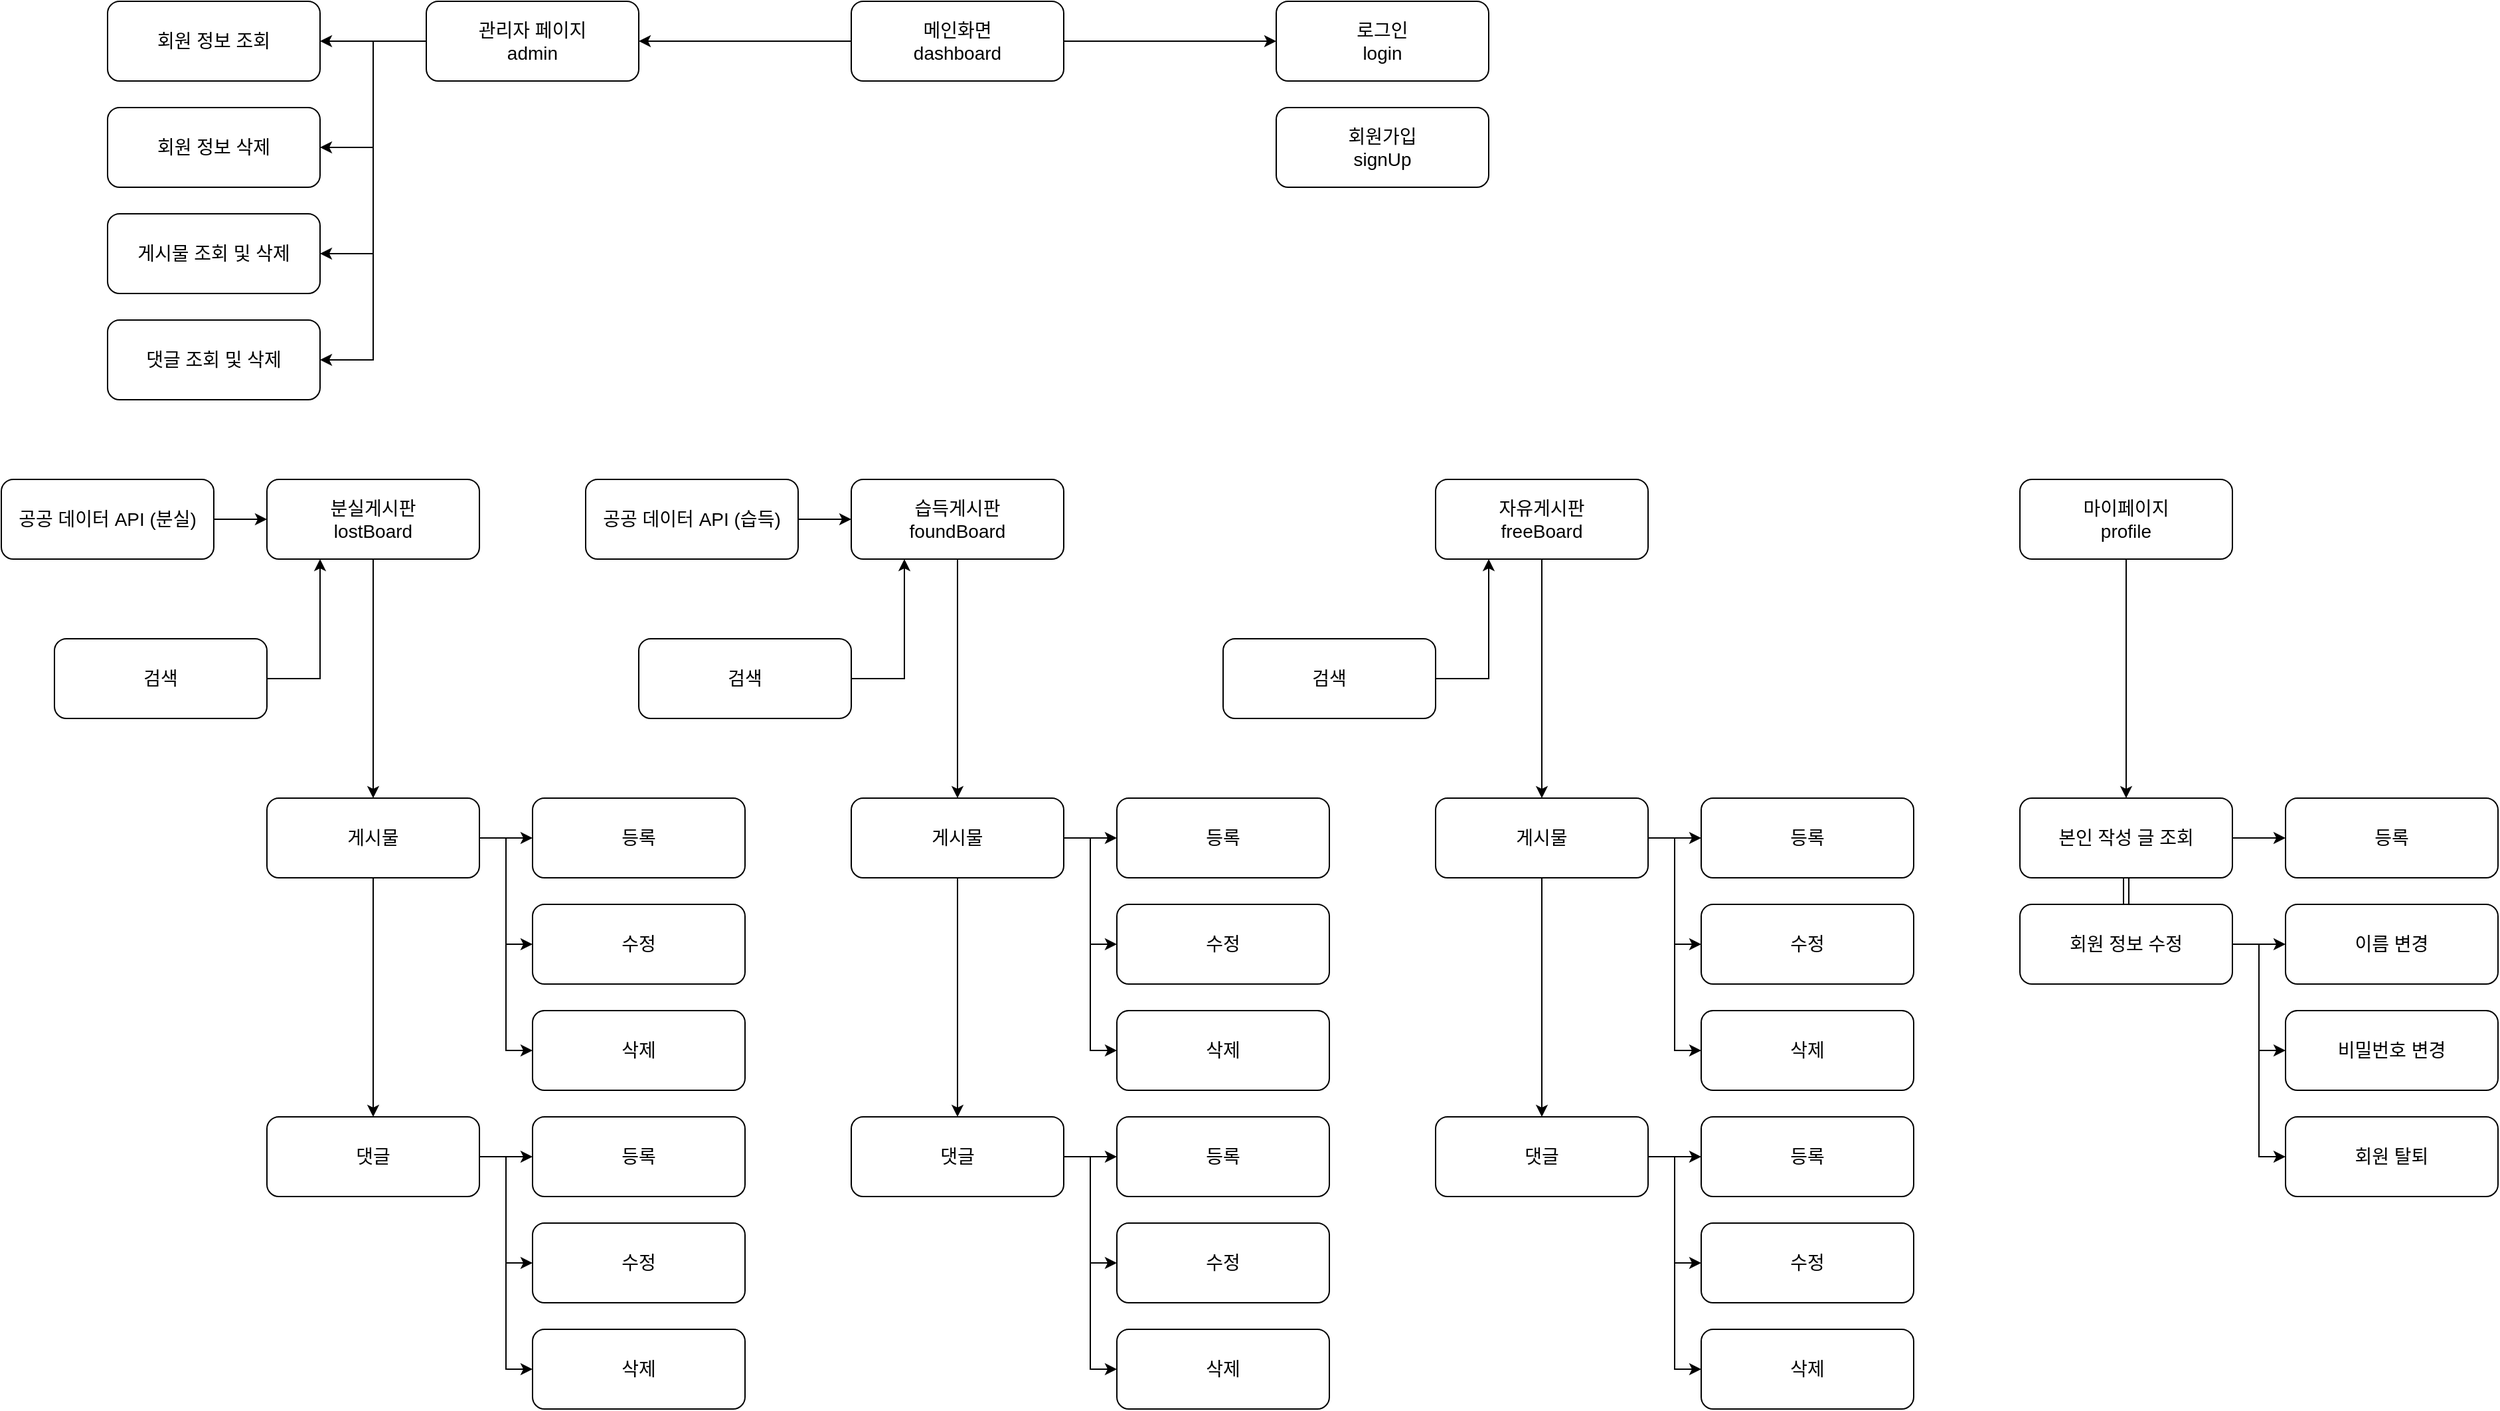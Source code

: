 <mxfile version="26.0.2">
  <diagram name="페이지-1" id="_87OChc9BNhwI5TAwqnL">
    <mxGraphModel dx="3242" dy="1466" grid="1" gridSize="10" guides="1" tooltips="1" connect="1" arrows="1" fold="1" page="1" pageScale="1" pageWidth="827" pageHeight="1169" math="0" shadow="0">
      <root>
        <mxCell id="0" />
        <mxCell id="1" parent="0" />
        <mxCell id="xvEcZ2uiqvQhT_U-qP0b-131" style="edgeStyle=orthogonalEdgeStyle;rounded=0;orthogonalLoop=1;jettySize=auto;html=1;exitX=0;exitY=0.5;exitDx=0;exitDy=0;entryX=1;entryY=0.5;entryDx=0;entryDy=0;" edge="1" parent="1" source="xvEcZ2uiqvQhT_U-qP0b-1" target="xvEcZ2uiqvQhT_U-qP0b-95">
          <mxGeometry relative="1" as="geometry" />
        </mxCell>
        <mxCell id="xvEcZ2uiqvQhT_U-qP0b-136" style="edgeStyle=orthogonalEdgeStyle;rounded=0;orthogonalLoop=1;jettySize=auto;html=1;exitX=1;exitY=0.5;exitDx=0;exitDy=0;entryX=0;entryY=0.5;entryDx=0;entryDy=0;" edge="1" parent="1" source="xvEcZ2uiqvQhT_U-qP0b-1" target="xvEcZ2uiqvQhT_U-qP0b-101">
          <mxGeometry relative="1" as="geometry" />
        </mxCell>
        <mxCell id="xvEcZ2uiqvQhT_U-qP0b-1" value="&lt;font style=&quot;font-size: 14px;&quot;&gt;메인화면&lt;/font&gt;&lt;div&gt;&lt;font style=&quot;font-size: 14px;&quot;&gt;dashboard&lt;/font&gt;&lt;/div&gt;" style="rounded=1;whiteSpace=wrap;html=1;" vertex="1" parent="1">
          <mxGeometry x="320" y="370" width="160" height="60" as="geometry" />
        </mxCell>
        <mxCell id="xvEcZ2uiqvQhT_U-qP0b-132" style="edgeStyle=orthogonalEdgeStyle;rounded=0;orthogonalLoop=1;jettySize=auto;html=1;exitX=0;exitY=0.5;exitDx=0;exitDy=0;entryX=1;entryY=0.5;entryDx=0;entryDy=0;" edge="1" parent="1" source="xvEcZ2uiqvQhT_U-qP0b-95" target="xvEcZ2uiqvQhT_U-qP0b-97">
          <mxGeometry relative="1" as="geometry" />
        </mxCell>
        <mxCell id="xvEcZ2uiqvQhT_U-qP0b-133" style="edgeStyle=orthogonalEdgeStyle;rounded=0;orthogonalLoop=1;jettySize=auto;html=1;exitX=0;exitY=0.5;exitDx=0;exitDy=0;entryX=1;entryY=0.5;entryDx=0;entryDy=0;" edge="1" parent="1" source="xvEcZ2uiqvQhT_U-qP0b-95" target="xvEcZ2uiqvQhT_U-qP0b-98">
          <mxGeometry relative="1" as="geometry" />
        </mxCell>
        <mxCell id="xvEcZ2uiqvQhT_U-qP0b-134" style="edgeStyle=orthogonalEdgeStyle;rounded=0;orthogonalLoop=1;jettySize=auto;html=1;exitX=0;exitY=0.5;exitDx=0;exitDy=0;entryX=1;entryY=0.5;entryDx=0;entryDy=0;" edge="1" parent="1" source="xvEcZ2uiqvQhT_U-qP0b-95" target="xvEcZ2uiqvQhT_U-qP0b-99">
          <mxGeometry relative="1" as="geometry" />
        </mxCell>
        <mxCell id="xvEcZ2uiqvQhT_U-qP0b-135" style="edgeStyle=orthogonalEdgeStyle;rounded=0;orthogonalLoop=1;jettySize=auto;html=1;exitX=0;exitY=0.5;exitDx=0;exitDy=0;entryX=1;entryY=0.5;entryDx=0;entryDy=0;" edge="1" parent="1" source="xvEcZ2uiqvQhT_U-qP0b-95" target="xvEcZ2uiqvQhT_U-qP0b-100">
          <mxGeometry relative="1" as="geometry" />
        </mxCell>
        <mxCell id="xvEcZ2uiqvQhT_U-qP0b-95" value="&lt;span style=&quot;font-size: 14px;&quot;&gt;관리자 페이지&lt;/span&gt;&lt;div&gt;&lt;span style=&quot;font-size: 14px;&quot;&gt;admin&lt;/span&gt;&lt;/div&gt;" style="rounded=1;whiteSpace=wrap;html=1;" vertex="1" parent="1">
          <mxGeometry y="370" width="160" height="60" as="geometry" />
        </mxCell>
        <mxCell id="xvEcZ2uiqvQhT_U-qP0b-97" value="&lt;span style=&quot;font-size: 14px;&quot;&gt;회원 정보 조회&lt;/span&gt;" style="rounded=1;whiteSpace=wrap;html=1;" vertex="1" parent="1">
          <mxGeometry x="-240" y="370" width="160" height="60" as="geometry" />
        </mxCell>
        <mxCell id="xvEcZ2uiqvQhT_U-qP0b-98" value="&lt;span style=&quot;font-size: 14px;&quot;&gt;회원 정보 삭제&lt;/span&gt;" style="rounded=1;whiteSpace=wrap;html=1;" vertex="1" parent="1">
          <mxGeometry x="-240" y="450" width="160" height="60" as="geometry" />
        </mxCell>
        <mxCell id="xvEcZ2uiqvQhT_U-qP0b-99" value="&lt;span style=&quot;font-size: 14px;&quot;&gt;게시물 조회 및 삭제&lt;/span&gt;" style="rounded=1;whiteSpace=wrap;html=1;" vertex="1" parent="1">
          <mxGeometry x="-240" y="530" width="160" height="60" as="geometry" />
        </mxCell>
        <mxCell id="xvEcZ2uiqvQhT_U-qP0b-100" value="&lt;span style=&quot;font-size: 14px;&quot;&gt;댓글 조회 및 삭제&lt;/span&gt;" style="rounded=1;whiteSpace=wrap;html=1;" vertex="1" parent="1">
          <mxGeometry x="-240" y="610" width="160" height="60" as="geometry" />
        </mxCell>
        <mxCell id="xvEcZ2uiqvQhT_U-qP0b-101" value="&lt;span style=&quot;font-size: 14px;&quot;&gt;로그인&lt;/span&gt;&lt;div&gt;&lt;span style=&quot;font-size: 14px;&quot;&gt;login&lt;/span&gt;&lt;/div&gt;" style="rounded=1;whiteSpace=wrap;html=1;" vertex="1" parent="1">
          <mxGeometry x="640" y="370" width="160" height="60" as="geometry" />
        </mxCell>
        <mxCell id="xvEcZ2uiqvQhT_U-qP0b-102" value="&lt;span style=&quot;font-size: 14px;&quot;&gt;회원가입&lt;/span&gt;&lt;div&gt;&lt;span style=&quot;font-size: 14px;&quot;&gt;signUp&lt;/span&gt;&lt;/div&gt;" style="rounded=1;whiteSpace=wrap;html=1;" vertex="1" parent="1">
          <mxGeometry x="640" y="450" width="160" height="60" as="geometry" />
        </mxCell>
        <mxCell id="xvEcZ2uiqvQhT_U-qP0b-181" style="edgeStyle=orthogonalEdgeStyle;rounded=0;orthogonalLoop=1;jettySize=auto;html=1;exitX=0.5;exitY=1;exitDx=0;exitDy=0;entryX=0.5;entryY=0;entryDx=0;entryDy=0;" edge="1" parent="1" source="xvEcZ2uiqvQhT_U-qP0b-103" target="xvEcZ2uiqvQhT_U-qP0b-107">
          <mxGeometry relative="1" as="geometry" />
        </mxCell>
        <mxCell id="xvEcZ2uiqvQhT_U-qP0b-103" value="&lt;span style=&quot;font-size: 14px;&quot;&gt;분실게시판&lt;/span&gt;&lt;div&gt;&lt;span style=&quot;font-size: 14px;&quot;&gt;lostBoard&lt;/span&gt;&lt;/div&gt;" style="rounded=1;whiteSpace=wrap;html=1;" vertex="1" parent="1">
          <mxGeometry x="-120" y="730" width="160" height="60" as="geometry" />
        </mxCell>
        <mxCell id="xvEcZ2uiqvQhT_U-qP0b-104" value="&lt;span style=&quot;font-size: 14px;&quot;&gt;삭제&lt;/span&gt;" style="rounded=1;whiteSpace=wrap;html=1;" vertex="1" parent="1">
          <mxGeometry x="80" y="1130" width="160" height="60" as="geometry" />
        </mxCell>
        <mxCell id="xvEcZ2uiqvQhT_U-qP0b-105" value="&lt;span style=&quot;font-size: 14px;&quot;&gt;등록&lt;/span&gt;" style="rounded=1;whiteSpace=wrap;html=1;" vertex="1" parent="1">
          <mxGeometry x="80" y="970" width="160" height="60" as="geometry" />
        </mxCell>
        <mxCell id="xvEcZ2uiqvQhT_U-qP0b-106" value="&lt;span style=&quot;font-size: 14px;&quot;&gt;수정&lt;/span&gt;" style="rounded=1;whiteSpace=wrap;html=1;" vertex="1" parent="1">
          <mxGeometry x="80" y="1050" width="160" height="60" as="geometry" />
        </mxCell>
        <mxCell id="xvEcZ2uiqvQhT_U-qP0b-182" style="edgeStyle=orthogonalEdgeStyle;rounded=0;orthogonalLoop=1;jettySize=auto;html=1;exitX=0.5;exitY=1;exitDx=0;exitDy=0;entryX=0.5;entryY=0;entryDx=0;entryDy=0;" edge="1" parent="1" source="xvEcZ2uiqvQhT_U-qP0b-107" target="xvEcZ2uiqvQhT_U-qP0b-111">
          <mxGeometry relative="1" as="geometry" />
        </mxCell>
        <mxCell id="xvEcZ2uiqvQhT_U-qP0b-183" style="edgeStyle=orthogonalEdgeStyle;rounded=0;orthogonalLoop=1;jettySize=auto;html=1;exitX=1;exitY=0.5;exitDx=0;exitDy=0;entryX=0;entryY=0.5;entryDx=0;entryDy=0;" edge="1" parent="1" source="xvEcZ2uiqvQhT_U-qP0b-107" target="xvEcZ2uiqvQhT_U-qP0b-105">
          <mxGeometry relative="1" as="geometry" />
        </mxCell>
        <mxCell id="xvEcZ2uiqvQhT_U-qP0b-184" style="edgeStyle=orthogonalEdgeStyle;rounded=0;orthogonalLoop=1;jettySize=auto;html=1;exitX=1;exitY=0.5;exitDx=0;exitDy=0;entryX=0;entryY=0.5;entryDx=0;entryDy=0;" edge="1" parent="1" source="xvEcZ2uiqvQhT_U-qP0b-107" target="xvEcZ2uiqvQhT_U-qP0b-106">
          <mxGeometry relative="1" as="geometry" />
        </mxCell>
        <mxCell id="xvEcZ2uiqvQhT_U-qP0b-185" style="edgeStyle=orthogonalEdgeStyle;rounded=0;orthogonalLoop=1;jettySize=auto;html=1;exitX=1;exitY=0.5;exitDx=0;exitDy=0;entryX=0;entryY=0.5;entryDx=0;entryDy=0;" edge="1" parent="1" source="xvEcZ2uiqvQhT_U-qP0b-107" target="xvEcZ2uiqvQhT_U-qP0b-104">
          <mxGeometry relative="1" as="geometry" />
        </mxCell>
        <mxCell id="xvEcZ2uiqvQhT_U-qP0b-107" value="&lt;span style=&quot;font-size: 14px;&quot;&gt;게시물&lt;/span&gt;" style="rounded=1;whiteSpace=wrap;html=1;" vertex="1" parent="1">
          <mxGeometry x="-120" y="970" width="160" height="60" as="geometry" />
        </mxCell>
        <mxCell id="xvEcZ2uiqvQhT_U-qP0b-108" value="&lt;span style=&quot;font-size: 14px;&quot;&gt;삭제&lt;/span&gt;" style="rounded=1;whiteSpace=wrap;html=1;" vertex="1" parent="1">
          <mxGeometry x="80" y="1370" width="160" height="60" as="geometry" />
        </mxCell>
        <mxCell id="xvEcZ2uiqvQhT_U-qP0b-109" value="&lt;span style=&quot;font-size: 14px;&quot;&gt;등록&lt;/span&gt;" style="rounded=1;whiteSpace=wrap;html=1;" vertex="1" parent="1">
          <mxGeometry x="80" y="1210" width="160" height="60" as="geometry" />
        </mxCell>
        <mxCell id="xvEcZ2uiqvQhT_U-qP0b-110" value="&lt;span style=&quot;font-size: 14px;&quot;&gt;수정&lt;/span&gt;" style="rounded=1;whiteSpace=wrap;html=1;" vertex="1" parent="1">
          <mxGeometry x="80" y="1290" width="160" height="60" as="geometry" />
        </mxCell>
        <mxCell id="xvEcZ2uiqvQhT_U-qP0b-186" style="edgeStyle=orthogonalEdgeStyle;rounded=0;orthogonalLoop=1;jettySize=auto;html=1;exitX=1;exitY=0.5;exitDx=0;exitDy=0;entryX=0;entryY=0.5;entryDx=0;entryDy=0;" edge="1" parent="1" source="xvEcZ2uiqvQhT_U-qP0b-111" target="xvEcZ2uiqvQhT_U-qP0b-109">
          <mxGeometry relative="1" as="geometry" />
        </mxCell>
        <mxCell id="xvEcZ2uiqvQhT_U-qP0b-187" style="edgeStyle=orthogonalEdgeStyle;rounded=0;orthogonalLoop=1;jettySize=auto;html=1;exitX=1;exitY=0.5;exitDx=0;exitDy=0;entryX=0;entryY=0.5;entryDx=0;entryDy=0;" edge="1" parent="1" source="xvEcZ2uiqvQhT_U-qP0b-111" target="xvEcZ2uiqvQhT_U-qP0b-110">
          <mxGeometry relative="1" as="geometry" />
        </mxCell>
        <mxCell id="xvEcZ2uiqvQhT_U-qP0b-188" style="edgeStyle=orthogonalEdgeStyle;rounded=0;orthogonalLoop=1;jettySize=auto;html=1;exitX=1;exitY=0.5;exitDx=0;exitDy=0;entryX=0;entryY=0.5;entryDx=0;entryDy=0;" edge="1" parent="1" source="xvEcZ2uiqvQhT_U-qP0b-111" target="xvEcZ2uiqvQhT_U-qP0b-108">
          <mxGeometry relative="1" as="geometry" />
        </mxCell>
        <mxCell id="xvEcZ2uiqvQhT_U-qP0b-111" value="&lt;span style=&quot;font-size: 14px;&quot;&gt;댓글&lt;/span&gt;" style="rounded=1;whiteSpace=wrap;html=1;" vertex="1" parent="1">
          <mxGeometry x="-120" y="1210" width="160" height="60" as="geometry" />
        </mxCell>
        <mxCell id="xvEcZ2uiqvQhT_U-qP0b-189" style="edgeStyle=orthogonalEdgeStyle;rounded=0;orthogonalLoop=1;jettySize=auto;html=1;exitX=0.5;exitY=1;exitDx=0;exitDy=0;entryX=0.5;entryY=0;entryDx=0;entryDy=0;" edge="1" parent="1" source="xvEcZ2uiqvQhT_U-qP0b-142" target="xvEcZ2uiqvQhT_U-qP0b-146">
          <mxGeometry relative="1" as="geometry" />
        </mxCell>
        <mxCell id="xvEcZ2uiqvQhT_U-qP0b-142" value="&lt;span style=&quot;font-size: 14px;&quot;&gt;습득게시판&lt;/span&gt;&lt;div&gt;&lt;span style=&quot;font-size: 14px;&quot;&gt;foundBoard&lt;/span&gt;&lt;/div&gt;" style="rounded=1;whiteSpace=wrap;html=1;" vertex="1" parent="1">
          <mxGeometry x="320" y="730" width="160" height="60" as="geometry" />
        </mxCell>
        <mxCell id="xvEcZ2uiqvQhT_U-qP0b-143" value="&lt;span style=&quot;font-size: 14px;&quot;&gt;삭제&lt;/span&gt;" style="rounded=1;whiteSpace=wrap;html=1;" vertex="1" parent="1">
          <mxGeometry x="520" y="1130" width="160" height="60" as="geometry" />
        </mxCell>
        <mxCell id="xvEcZ2uiqvQhT_U-qP0b-144" value="&lt;span style=&quot;font-size: 14px;&quot;&gt;등록&lt;/span&gt;" style="rounded=1;whiteSpace=wrap;html=1;" vertex="1" parent="1">
          <mxGeometry x="520" y="970" width="160" height="60" as="geometry" />
        </mxCell>
        <mxCell id="xvEcZ2uiqvQhT_U-qP0b-145" value="&lt;span style=&quot;font-size: 14px;&quot;&gt;수정&lt;/span&gt;" style="rounded=1;whiteSpace=wrap;html=1;" vertex="1" parent="1">
          <mxGeometry x="520" y="1050" width="160" height="60" as="geometry" />
        </mxCell>
        <mxCell id="xvEcZ2uiqvQhT_U-qP0b-190" style="edgeStyle=orthogonalEdgeStyle;rounded=0;orthogonalLoop=1;jettySize=auto;html=1;exitX=0.5;exitY=1;exitDx=0;exitDy=0;entryX=0.5;entryY=0;entryDx=0;entryDy=0;" edge="1" parent="1" source="xvEcZ2uiqvQhT_U-qP0b-146" target="xvEcZ2uiqvQhT_U-qP0b-150">
          <mxGeometry relative="1" as="geometry" />
        </mxCell>
        <mxCell id="xvEcZ2uiqvQhT_U-qP0b-191" style="edgeStyle=orthogonalEdgeStyle;rounded=0;orthogonalLoop=1;jettySize=auto;html=1;exitX=1;exitY=0.5;exitDx=0;exitDy=0;entryX=0;entryY=0.5;entryDx=0;entryDy=0;" edge="1" parent="1" source="xvEcZ2uiqvQhT_U-qP0b-146" target="xvEcZ2uiqvQhT_U-qP0b-144">
          <mxGeometry relative="1" as="geometry" />
        </mxCell>
        <mxCell id="xvEcZ2uiqvQhT_U-qP0b-192" style="edgeStyle=orthogonalEdgeStyle;rounded=0;orthogonalLoop=1;jettySize=auto;html=1;exitX=1;exitY=0.5;exitDx=0;exitDy=0;entryX=0;entryY=0.5;entryDx=0;entryDy=0;" edge="1" parent="1" source="xvEcZ2uiqvQhT_U-qP0b-146" target="xvEcZ2uiqvQhT_U-qP0b-145">
          <mxGeometry relative="1" as="geometry" />
        </mxCell>
        <mxCell id="xvEcZ2uiqvQhT_U-qP0b-193" style="edgeStyle=orthogonalEdgeStyle;rounded=0;orthogonalLoop=1;jettySize=auto;html=1;exitX=1;exitY=0.5;exitDx=0;exitDy=0;entryX=0;entryY=0.5;entryDx=0;entryDy=0;" edge="1" parent="1" source="xvEcZ2uiqvQhT_U-qP0b-146" target="xvEcZ2uiqvQhT_U-qP0b-143">
          <mxGeometry relative="1" as="geometry" />
        </mxCell>
        <mxCell id="xvEcZ2uiqvQhT_U-qP0b-146" value="&lt;span style=&quot;font-size: 14px;&quot;&gt;게시물&lt;/span&gt;" style="rounded=1;whiteSpace=wrap;html=1;" vertex="1" parent="1">
          <mxGeometry x="320" y="970" width="160" height="60" as="geometry" />
        </mxCell>
        <mxCell id="xvEcZ2uiqvQhT_U-qP0b-147" value="&lt;span style=&quot;font-size: 14px;&quot;&gt;삭제&lt;/span&gt;" style="rounded=1;whiteSpace=wrap;html=1;" vertex="1" parent="1">
          <mxGeometry x="520" y="1370" width="160" height="60" as="geometry" />
        </mxCell>
        <mxCell id="xvEcZ2uiqvQhT_U-qP0b-148" value="&lt;span style=&quot;font-size: 14px;&quot;&gt;등록&lt;/span&gt;" style="rounded=1;whiteSpace=wrap;html=1;" vertex="1" parent="1">
          <mxGeometry x="520" y="1210" width="160" height="60" as="geometry" />
        </mxCell>
        <mxCell id="xvEcZ2uiqvQhT_U-qP0b-149" value="&lt;span style=&quot;font-size: 14px;&quot;&gt;수정&lt;/span&gt;" style="rounded=1;whiteSpace=wrap;html=1;" vertex="1" parent="1">
          <mxGeometry x="520" y="1290" width="160" height="60" as="geometry" />
        </mxCell>
        <mxCell id="xvEcZ2uiqvQhT_U-qP0b-194" style="edgeStyle=orthogonalEdgeStyle;rounded=0;orthogonalLoop=1;jettySize=auto;html=1;exitX=1;exitY=0.5;exitDx=0;exitDy=0;entryX=0;entryY=0.5;entryDx=0;entryDy=0;" edge="1" parent="1" source="xvEcZ2uiqvQhT_U-qP0b-150" target="xvEcZ2uiqvQhT_U-qP0b-148">
          <mxGeometry relative="1" as="geometry" />
        </mxCell>
        <mxCell id="xvEcZ2uiqvQhT_U-qP0b-195" style="edgeStyle=orthogonalEdgeStyle;rounded=0;orthogonalLoop=1;jettySize=auto;html=1;exitX=1;exitY=0.5;exitDx=0;exitDy=0;entryX=0;entryY=0.5;entryDx=0;entryDy=0;" edge="1" parent="1" source="xvEcZ2uiqvQhT_U-qP0b-150" target="xvEcZ2uiqvQhT_U-qP0b-149">
          <mxGeometry relative="1" as="geometry" />
        </mxCell>
        <mxCell id="xvEcZ2uiqvQhT_U-qP0b-196" style="edgeStyle=orthogonalEdgeStyle;rounded=0;orthogonalLoop=1;jettySize=auto;html=1;exitX=1;exitY=0.5;exitDx=0;exitDy=0;entryX=0;entryY=0.5;entryDx=0;entryDy=0;" edge="1" parent="1" source="xvEcZ2uiqvQhT_U-qP0b-150" target="xvEcZ2uiqvQhT_U-qP0b-147">
          <mxGeometry relative="1" as="geometry" />
        </mxCell>
        <mxCell id="xvEcZ2uiqvQhT_U-qP0b-150" value="&lt;span style=&quot;font-size: 14px;&quot;&gt;댓글&lt;/span&gt;" style="rounded=1;whiteSpace=wrap;html=1;" vertex="1" parent="1">
          <mxGeometry x="320" y="1210" width="160" height="60" as="geometry" />
        </mxCell>
        <mxCell id="xvEcZ2uiqvQhT_U-qP0b-197" style="edgeStyle=orthogonalEdgeStyle;rounded=0;orthogonalLoop=1;jettySize=auto;html=1;exitX=0.5;exitY=1;exitDx=0;exitDy=0;entryX=0.5;entryY=0;entryDx=0;entryDy=0;" edge="1" parent="1" source="xvEcZ2uiqvQhT_U-qP0b-151" target="xvEcZ2uiqvQhT_U-qP0b-155">
          <mxGeometry relative="1" as="geometry" />
        </mxCell>
        <mxCell id="xvEcZ2uiqvQhT_U-qP0b-151" value="&lt;span style=&quot;font-size: 14px;&quot;&gt;자유게시판&lt;/span&gt;&lt;div&gt;&lt;span style=&quot;font-size: 14px;&quot;&gt;freeBoard&lt;/span&gt;&lt;/div&gt;" style="rounded=1;whiteSpace=wrap;html=1;" vertex="1" parent="1">
          <mxGeometry x="760" y="730" width="160" height="60" as="geometry" />
        </mxCell>
        <mxCell id="xvEcZ2uiqvQhT_U-qP0b-152" value="&lt;span style=&quot;font-size: 14px;&quot;&gt;삭제&lt;/span&gt;" style="rounded=1;whiteSpace=wrap;html=1;" vertex="1" parent="1">
          <mxGeometry x="960" y="1130" width="160" height="60" as="geometry" />
        </mxCell>
        <mxCell id="xvEcZ2uiqvQhT_U-qP0b-153" value="&lt;span style=&quot;font-size: 14px;&quot;&gt;등록&lt;/span&gt;" style="rounded=1;whiteSpace=wrap;html=1;" vertex="1" parent="1">
          <mxGeometry x="960" y="970" width="160" height="60" as="geometry" />
        </mxCell>
        <mxCell id="xvEcZ2uiqvQhT_U-qP0b-154" value="&lt;span style=&quot;font-size: 14px;&quot;&gt;수정&lt;/span&gt;" style="rounded=1;whiteSpace=wrap;html=1;" vertex="1" parent="1">
          <mxGeometry x="960" y="1050" width="160" height="60" as="geometry" />
        </mxCell>
        <mxCell id="xvEcZ2uiqvQhT_U-qP0b-198" style="edgeStyle=orthogonalEdgeStyle;rounded=0;orthogonalLoop=1;jettySize=auto;html=1;exitX=0.5;exitY=1;exitDx=0;exitDy=0;entryX=0.5;entryY=0;entryDx=0;entryDy=0;" edge="1" parent="1" source="xvEcZ2uiqvQhT_U-qP0b-155" target="xvEcZ2uiqvQhT_U-qP0b-159">
          <mxGeometry relative="1" as="geometry" />
        </mxCell>
        <mxCell id="xvEcZ2uiqvQhT_U-qP0b-199" style="edgeStyle=orthogonalEdgeStyle;rounded=0;orthogonalLoop=1;jettySize=auto;html=1;exitX=1;exitY=0.5;exitDx=0;exitDy=0;entryX=0;entryY=0.5;entryDx=0;entryDy=0;" edge="1" parent="1" source="xvEcZ2uiqvQhT_U-qP0b-155" target="xvEcZ2uiqvQhT_U-qP0b-153">
          <mxGeometry relative="1" as="geometry" />
        </mxCell>
        <mxCell id="xvEcZ2uiqvQhT_U-qP0b-200" style="edgeStyle=orthogonalEdgeStyle;rounded=0;orthogonalLoop=1;jettySize=auto;html=1;exitX=1;exitY=0.5;exitDx=0;exitDy=0;entryX=0;entryY=0.5;entryDx=0;entryDy=0;" edge="1" parent="1" source="xvEcZ2uiqvQhT_U-qP0b-155" target="xvEcZ2uiqvQhT_U-qP0b-154">
          <mxGeometry relative="1" as="geometry" />
        </mxCell>
        <mxCell id="xvEcZ2uiqvQhT_U-qP0b-201" style="edgeStyle=orthogonalEdgeStyle;rounded=0;orthogonalLoop=1;jettySize=auto;html=1;exitX=1;exitY=0.5;exitDx=0;exitDy=0;entryX=0;entryY=0.5;entryDx=0;entryDy=0;" edge="1" parent="1" source="xvEcZ2uiqvQhT_U-qP0b-155" target="xvEcZ2uiqvQhT_U-qP0b-152">
          <mxGeometry relative="1" as="geometry" />
        </mxCell>
        <mxCell id="xvEcZ2uiqvQhT_U-qP0b-155" value="&lt;span style=&quot;font-size: 14px;&quot;&gt;게시물&lt;/span&gt;" style="rounded=1;whiteSpace=wrap;html=1;" vertex="1" parent="1">
          <mxGeometry x="760" y="970" width="160" height="60" as="geometry" />
        </mxCell>
        <mxCell id="xvEcZ2uiqvQhT_U-qP0b-156" value="&lt;span style=&quot;font-size: 14px;&quot;&gt;삭제&lt;/span&gt;" style="rounded=1;whiteSpace=wrap;html=1;" vertex="1" parent="1">
          <mxGeometry x="960" y="1370" width="160" height="60" as="geometry" />
        </mxCell>
        <mxCell id="xvEcZ2uiqvQhT_U-qP0b-157" value="&lt;span style=&quot;font-size: 14px;&quot;&gt;등록&lt;/span&gt;" style="rounded=1;whiteSpace=wrap;html=1;" vertex="1" parent="1">
          <mxGeometry x="960" y="1210" width="160" height="60" as="geometry" />
        </mxCell>
        <mxCell id="xvEcZ2uiqvQhT_U-qP0b-158" value="&lt;span style=&quot;font-size: 14px;&quot;&gt;수정&lt;/span&gt;" style="rounded=1;whiteSpace=wrap;html=1;" vertex="1" parent="1">
          <mxGeometry x="960" y="1290" width="160" height="60" as="geometry" />
        </mxCell>
        <mxCell id="xvEcZ2uiqvQhT_U-qP0b-203" style="edgeStyle=orthogonalEdgeStyle;rounded=0;orthogonalLoop=1;jettySize=auto;html=1;exitX=1;exitY=0.5;exitDx=0;exitDy=0;entryX=0;entryY=0.5;entryDx=0;entryDy=0;" edge="1" parent="1" source="xvEcZ2uiqvQhT_U-qP0b-159" target="xvEcZ2uiqvQhT_U-qP0b-157">
          <mxGeometry relative="1" as="geometry" />
        </mxCell>
        <mxCell id="xvEcZ2uiqvQhT_U-qP0b-204" style="edgeStyle=orthogonalEdgeStyle;rounded=0;orthogonalLoop=1;jettySize=auto;html=1;exitX=1;exitY=0.5;exitDx=0;exitDy=0;entryX=0;entryY=0.5;entryDx=0;entryDy=0;" edge="1" parent="1" source="xvEcZ2uiqvQhT_U-qP0b-159" target="xvEcZ2uiqvQhT_U-qP0b-158">
          <mxGeometry relative="1" as="geometry" />
        </mxCell>
        <mxCell id="xvEcZ2uiqvQhT_U-qP0b-205" style="edgeStyle=orthogonalEdgeStyle;rounded=0;orthogonalLoop=1;jettySize=auto;html=1;exitX=1;exitY=0.5;exitDx=0;exitDy=0;entryX=0;entryY=0.5;entryDx=0;entryDy=0;" edge="1" parent="1" source="xvEcZ2uiqvQhT_U-qP0b-159" target="xvEcZ2uiqvQhT_U-qP0b-156">
          <mxGeometry relative="1" as="geometry" />
        </mxCell>
        <mxCell id="xvEcZ2uiqvQhT_U-qP0b-159" value="&lt;span style=&quot;font-size: 14px;&quot;&gt;댓글&lt;/span&gt;" style="rounded=1;whiteSpace=wrap;html=1;" vertex="1" parent="1">
          <mxGeometry x="760" y="1210" width="160" height="60" as="geometry" />
        </mxCell>
        <mxCell id="xvEcZ2uiqvQhT_U-qP0b-176" style="edgeStyle=orthogonalEdgeStyle;rounded=0;orthogonalLoop=1;jettySize=auto;html=1;exitX=1;exitY=0.5;exitDx=0;exitDy=0;entryX=0;entryY=0.5;entryDx=0;entryDy=0;" edge="1" parent="1" source="xvEcZ2uiqvQhT_U-qP0b-160" target="xvEcZ2uiqvQhT_U-qP0b-103">
          <mxGeometry relative="1" as="geometry" />
        </mxCell>
        <mxCell id="xvEcZ2uiqvQhT_U-qP0b-160" value="&lt;span style=&quot;font-size: 14px;&quot;&gt;공공 데이터 API (분실)&lt;/span&gt;" style="rounded=1;whiteSpace=wrap;html=1;" vertex="1" parent="1">
          <mxGeometry x="-320" y="730" width="160" height="60" as="geometry" />
        </mxCell>
        <mxCell id="xvEcZ2uiqvQhT_U-qP0b-175" style="edgeStyle=orthogonalEdgeStyle;rounded=0;orthogonalLoop=1;jettySize=auto;html=1;exitX=1;exitY=0.5;exitDx=0;exitDy=0;entryX=0;entryY=0.5;entryDx=0;entryDy=0;" edge="1" parent="1" source="xvEcZ2uiqvQhT_U-qP0b-161" target="xvEcZ2uiqvQhT_U-qP0b-142">
          <mxGeometry relative="1" as="geometry" />
        </mxCell>
        <mxCell id="xvEcZ2uiqvQhT_U-qP0b-161" value="&lt;span style=&quot;font-size: 14px;&quot;&gt;공공 데이터 API (습득)&lt;/span&gt;" style="rounded=1;whiteSpace=wrap;html=1;" vertex="1" parent="1">
          <mxGeometry x="120" y="730" width="160" height="60" as="geometry" />
        </mxCell>
        <mxCell id="xvEcZ2uiqvQhT_U-qP0b-180" style="edgeStyle=orthogonalEdgeStyle;rounded=0;orthogonalLoop=1;jettySize=auto;html=1;exitX=1;exitY=0.5;exitDx=0;exitDy=0;entryX=0.25;entryY=1;entryDx=0;entryDy=0;" edge="1" parent="1" source="xvEcZ2uiqvQhT_U-qP0b-162" target="xvEcZ2uiqvQhT_U-qP0b-103">
          <mxGeometry relative="1" as="geometry" />
        </mxCell>
        <mxCell id="xvEcZ2uiqvQhT_U-qP0b-162" value="&lt;span style=&quot;font-size: 14px;&quot;&gt;검색&lt;/span&gt;" style="rounded=1;whiteSpace=wrap;html=1;" vertex="1" parent="1">
          <mxGeometry x="-280" y="850" width="160" height="60" as="geometry" />
        </mxCell>
        <mxCell id="xvEcZ2uiqvQhT_U-qP0b-178" style="edgeStyle=orthogonalEdgeStyle;rounded=0;orthogonalLoop=1;jettySize=auto;html=1;exitX=1;exitY=0.5;exitDx=0;exitDy=0;entryX=0.25;entryY=1;entryDx=0;entryDy=0;" edge="1" parent="1" source="xvEcZ2uiqvQhT_U-qP0b-163" target="xvEcZ2uiqvQhT_U-qP0b-142">
          <mxGeometry relative="1" as="geometry" />
        </mxCell>
        <mxCell id="xvEcZ2uiqvQhT_U-qP0b-163" value="&lt;span style=&quot;font-size: 14px;&quot;&gt;검색&lt;/span&gt;" style="rounded=1;whiteSpace=wrap;html=1;" vertex="1" parent="1">
          <mxGeometry x="160" y="850" width="160" height="60" as="geometry" />
        </mxCell>
        <mxCell id="xvEcZ2uiqvQhT_U-qP0b-179" style="edgeStyle=orthogonalEdgeStyle;rounded=0;orthogonalLoop=1;jettySize=auto;html=1;exitX=1;exitY=0.5;exitDx=0;exitDy=0;entryX=0.25;entryY=1;entryDx=0;entryDy=0;" edge="1" parent="1" source="xvEcZ2uiqvQhT_U-qP0b-164" target="xvEcZ2uiqvQhT_U-qP0b-151">
          <mxGeometry relative="1" as="geometry" />
        </mxCell>
        <mxCell id="xvEcZ2uiqvQhT_U-qP0b-164" value="&lt;span style=&quot;font-size: 14px;&quot;&gt;검색&lt;/span&gt;" style="rounded=1;whiteSpace=wrap;html=1;" vertex="1" parent="1">
          <mxGeometry x="600" y="850" width="160" height="60" as="geometry" />
        </mxCell>
        <mxCell id="xvEcZ2uiqvQhT_U-qP0b-206" style="edgeStyle=orthogonalEdgeStyle;rounded=0;orthogonalLoop=1;jettySize=auto;html=1;exitX=0.5;exitY=1;exitDx=0;exitDy=0;entryX=0.5;entryY=0;entryDx=0;entryDy=0;" edge="1" parent="1" source="xvEcZ2uiqvQhT_U-qP0b-165" target="xvEcZ2uiqvQhT_U-qP0b-169">
          <mxGeometry relative="1" as="geometry" />
        </mxCell>
        <mxCell id="xvEcZ2uiqvQhT_U-qP0b-165" value="&lt;span style=&quot;font-size: 14px;&quot;&gt;마이페이지&lt;/span&gt;&lt;div&gt;&lt;span style=&quot;font-size: 14px;&quot;&gt;profile&lt;/span&gt;&lt;/div&gt;" style="rounded=1;whiteSpace=wrap;html=1;" vertex="1" parent="1">
          <mxGeometry x="1200" y="730" width="160" height="60" as="geometry" />
        </mxCell>
        <mxCell id="xvEcZ2uiqvQhT_U-qP0b-167" value="&lt;span style=&quot;font-size: 14px;&quot;&gt;등록&lt;/span&gt;" style="rounded=1;whiteSpace=wrap;html=1;" vertex="1" parent="1">
          <mxGeometry x="1400" y="970" width="160" height="60" as="geometry" />
        </mxCell>
        <mxCell id="xvEcZ2uiqvQhT_U-qP0b-207" style="edgeStyle=orthogonalEdgeStyle;rounded=0;orthogonalLoop=1;jettySize=auto;html=1;exitX=0.5;exitY=1;exitDx=0;exitDy=0;entryX=0.5;entryY=0;entryDx=0;entryDy=0;shape=link;" edge="1" parent="1" source="xvEcZ2uiqvQhT_U-qP0b-169" target="xvEcZ2uiqvQhT_U-qP0b-173">
          <mxGeometry relative="1" as="geometry" />
        </mxCell>
        <mxCell id="xvEcZ2uiqvQhT_U-qP0b-208" style="edgeStyle=orthogonalEdgeStyle;rounded=0;orthogonalLoop=1;jettySize=auto;html=1;exitX=1;exitY=0.5;exitDx=0;exitDy=0;entryX=0;entryY=0.5;entryDx=0;entryDy=0;" edge="1" parent="1" source="xvEcZ2uiqvQhT_U-qP0b-169" target="xvEcZ2uiqvQhT_U-qP0b-167">
          <mxGeometry relative="1" as="geometry" />
        </mxCell>
        <mxCell id="xvEcZ2uiqvQhT_U-qP0b-169" value="&lt;span style=&quot;font-size: 14px;&quot;&gt;본인 작성 글 조회&lt;/span&gt;" style="rounded=1;whiteSpace=wrap;html=1;" vertex="1" parent="1">
          <mxGeometry x="1200" y="970" width="160" height="60" as="geometry" />
        </mxCell>
        <mxCell id="xvEcZ2uiqvQhT_U-qP0b-170" value="&lt;span style=&quot;font-size: 14px;&quot;&gt;회원 탈퇴&lt;/span&gt;" style="rounded=1;whiteSpace=wrap;html=1;" vertex="1" parent="1">
          <mxGeometry x="1400" y="1210" width="160" height="60" as="geometry" />
        </mxCell>
        <mxCell id="xvEcZ2uiqvQhT_U-qP0b-171" value="&lt;span style=&quot;font-size: 14px;&quot;&gt;이름 변경&lt;/span&gt;" style="rounded=1;whiteSpace=wrap;html=1;" vertex="1" parent="1">
          <mxGeometry x="1400" y="1050" width="160" height="60" as="geometry" />
        </mxCell>
        <mxCell id="xvEcZ2uiqvQhT_U-qP0b-172" value="&lt;span style=&quot;font-size: 14px;&quot;&gt;비밀번호 변경&lt;/span&gt;" style="rounded=1;whiteSpace=wrap;html=1;" vertex="1" parent="1">
          <mxGeometry x="1400" y="1130" width="160" height="60" as="geometry" />
        </mxCell>
        <mxCell id="xvEcZ2uiqvQhT_U-qP0b-209" style="edgeStyle=orthogonalEdgeStyle;rounded=0;orthogonalLoop=1;jettySize=auto;html=1;exitX=1;exitY=0.5;exitDx=0;exitDy=0;entryX=0;entryY=0.5;entryDx=0;entryDy=0;" edge="1" parent="1" source="xvEcZ2uiqvQhT_U-qP0b-173" target="xvEcZ2uiqvQhT_U-qP0b-171">
          <mxGeometry relative="1" as="geometry" />
        </mxCell>
        <mxCell id="xvEcZ2uiqvQhT_U-qP0b-210" style="edgeStyle=orthogonalEdgeStyle;rounded=0;orthogonalLoop=1;jettySize=auto;html=1;exitX=1;exitY=0.5;exitDx=0;exitDy=0;entryX=0;entryY=0.5;entryDx=0;entryDy=0;" edge="1" parent="1" source="xvEcZ2uiqvQhT_U-qP0b-173" target="xvEcZ2uiqvQhT_U-qP0b-172">
          <mxGeometry relative="1" as="geometry" />
        </mxCell>
        <mxCell id="xvEcZ2uiqvQhT_U-qP0b-211" style="edgeStyle=orthogonalEdgeStyle;rounded=0;orthogonalLoop=1;jettySize=auto;html=1;exitX=1;exitY=0.5;exitDx=0;exitDy=0;entryX=0;entryY=0.5;entryDx=0;entryDy=0;" edge="1" parent="1" source="xvEcZ2uiqvQhT_U-qP0b-173" target="xvEcZ2uiqvQhT_U-qP0b-170">
          <mxGeometry relative="1" as="geometry" />
        </mxCell>
        <mxCell id="xvEcZ2uiqvQhT_U-qP0b-173" value="&lt;span style=&quot;font-size: 14px;&quot;&gt;회원 정보 수정&lt;/span&gt;" style="rounded=1;whiteSpace=wrap;html=1;" vertex="1" parent="1">
          <mxGeometry x="1200" y="1050" width="160" height="60" as="geometry" />
        </mxCell>
      </root>
    </mxGraphModel>
  </diagram>
</mxfile>
